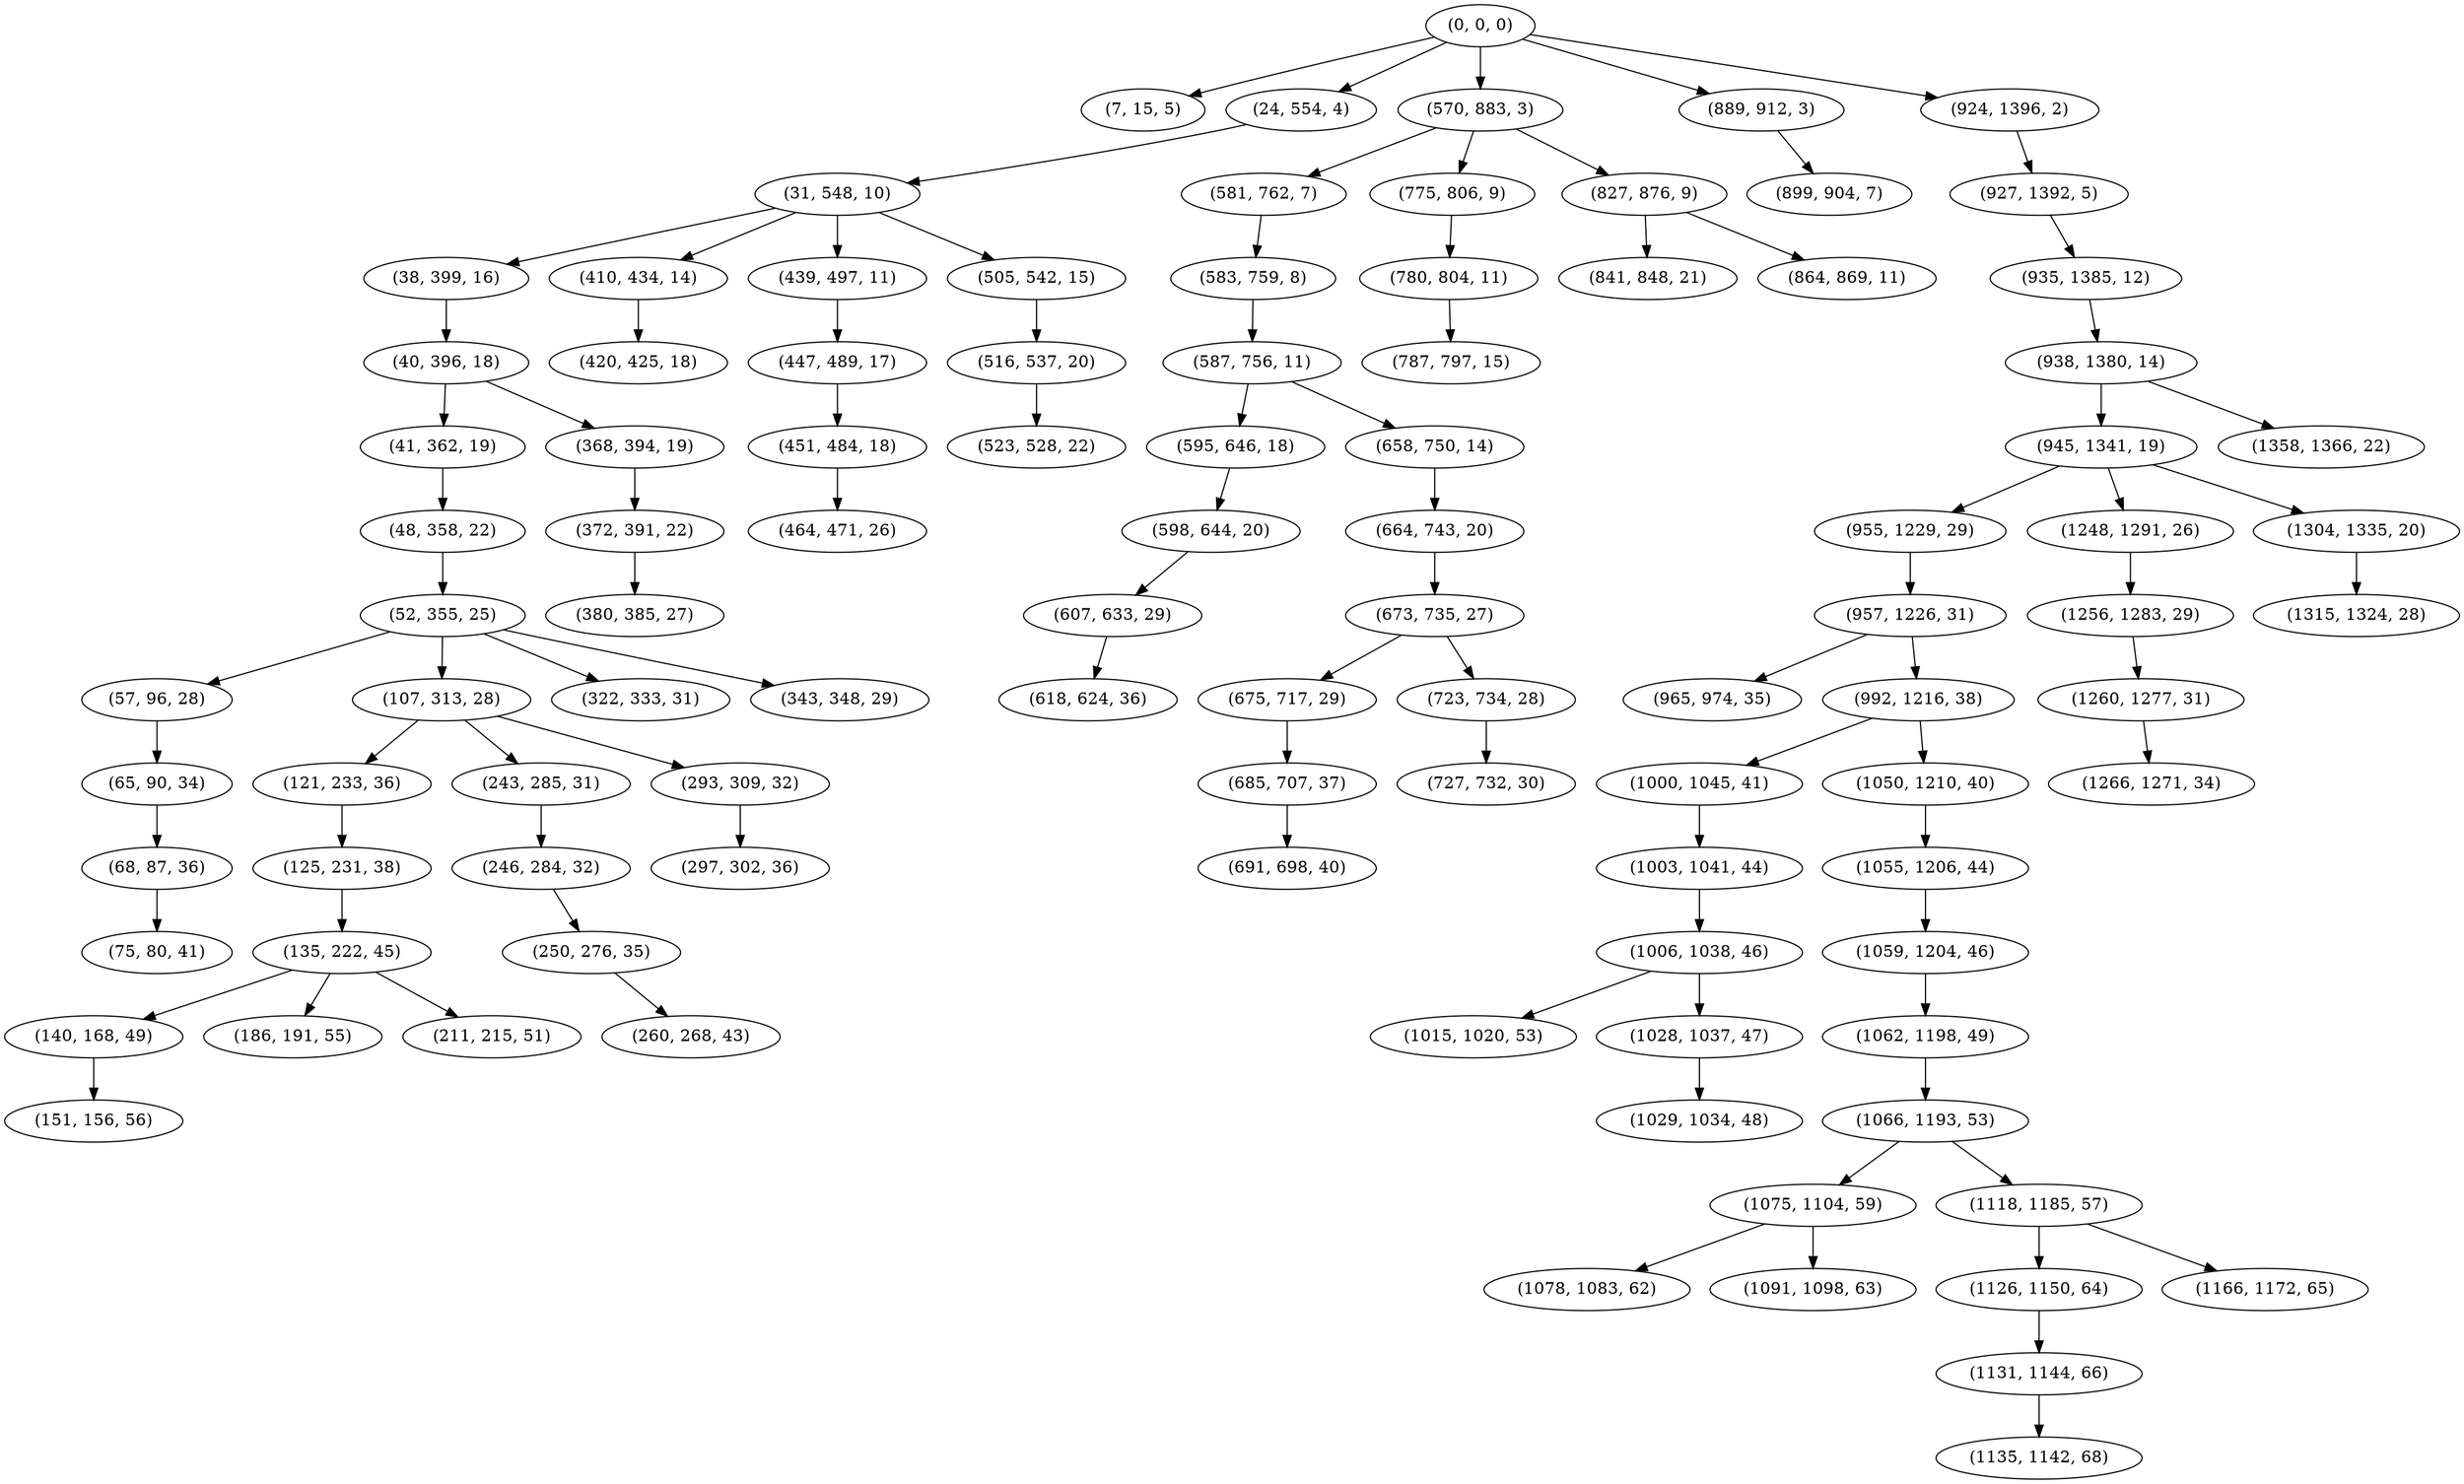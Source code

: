 digraph tree {
    "(0, 0, 0)";
    "(7, 15, 5)";
    "(24, 554, 4)";
    "(31, 548, 10)";
    "(38, 399, 16)";
    "(40, 396, 18)";
    "(41, 362, 19)";
    "(48, 358, 22)";
    "(52, 355, 25)";
    "(57, 96, 28)";
    "(65, 90, 34)";
    "(68, 87, 36)";
    "(75, 80, 41)";
    "(107, 313, 28)";
    "(121, 233, 36)";
    "(125, 231, 38)";
    "(135, 222, 45)";
    "(140, 168, 49)";
    "(151, 156, 56)";
    "(186, 191, 55)";
    "(211, 215, 51)";
    "(243, 285, 31)";
    "(246, 284, 32)";
    "(250, 276, 35)";
    "(260, 268, 43)";
    "(293, 309, 32)";
    "(297, 302, 36)";
    "(322, 333, 31)";
    "(343, 348, 29)";
    "(368, 394, 19)";
    "(372, 391, 22)";
    "(380, 385, 27)";
    "(410, 434, 14)";
    "(420, 425, 18)";
    "(439, 497, 11)";
    "(447, 489, 17)";
    "(451, 484, 18)";
    "(464, 471, 26)";
    "(505, 542, 15)";
    "(516, 537, 20)";
    "(523, 528, 22)";
    "(570, 883, 3)";
    "(581, 762, 7)";
    "(583, 759, 8)";
    "(587, 756, 11)";
    "(595, 646, 18)";
    "(598, 644, 20)";
    "(607, 633, 29)";
    "(618, 624, 36)";
    "(658, 750, 14)";
    "(664, 743, 20)";
    "(673, 735, 27)";
    "(675, 717, 29)";
    "(685, 707, 37)";
    "(691, 698, 40)";
    "(723, 734, 28)";
    "(727, 732, 30)";
    "(775, 806, 9)";
    "(780, 804, 11)";
    "(787, 797, 15)";
    "(827, 876, 9)";
    "(841, 848, 21)";
    "(864, 869, 11)";
    "(889, 912, 3)";
    "(899, 904, 7)";
    "(924, 1396, 2)";
    "(927, 1392, 5)";
    "(935, 1385, 12)";
    "(938, 1380, 14)";
    "(945, 1341, 19)";
    "(955, 1229, 29)";
    "(957, 1226, 31)";
    "(965, 974, 35)";
    "(992, 1216, 38)";
    "(1000, 1045, 41)";
    "(1003, 1041, 44)";
    "(1006, 1038, 46)";
    "(1015, 1020, 53)";
    "(1028, 1037, 47)";
    "(1029, 1034, 48)";
    "(1050, 1210, 40)";
    "(1055, 1206, 44)";
    "(1059, 1204, 46)";
    "(1062, 1198, 49)";
    "(1066, 1193, 53)";
    "(1075, 1104, 59)";
    "(1078, 1083, 62)";
    "(1091, 1098, 63)";
    "(1118, 1185, 57)";
    "(1126, 1150, 64)";
    "(1131, 1144, 66)";
    "(1135, 1142, 68)";
    "(1166, 1172, 65)";
    "(1248, 1291, 26)";
    "(1256, 1283, 29)";
    "(1260, 1277, 31)";
    "(1266, 1271, 34)";
    "(1304, 1335, 20)";
    "(1315, 1324, 28)";
    "(1358, 1366, 22)";
    "(0, 0, 0)" -> "(7, 15, 5)";
    "(0, 0, 0)" -> "(24, 554, 4)";
    "(0, 0, 0)" -> "(570, 883, 3)";
    "(0, 0, 0)" -> "(889, 912, 3)";
    "(0, 0, 0)" -> "(924, 1396, 2)";
    "(24, 554, 4)" -> "(31, 548, 10)";
    "(31, 548, 10)" -> "(38, 399, 16)";
    "(31, 548, 10)" -> "(410, 434, 14)";
    "(31, 548, 10)" -> "(439, 497, 11)";
    "(31, 548, 10)" -> "(505, 542, 15)";
    "(38, 399, 16)" -> "(40, 396, 18)";
    "(40, 396, 18)" -> "(41, 362, 19)";
    "(40, 396, 18)" -> "(368, 394, 19)";
    "(41, 362, 19)" -> "(48, 358, 22)";
    "(48, 358, 22)" -> "(52, 355, 25)";
    "(52, 355, 25)" -> "(57, 96, 28)";
    "(52, 355, 25)" -> "(107, 313, 28)";
    "(52, 355, 25)" -> "(322, 333, 31)";
    "(52, 355, 25)" -> "(343, 348, 29)";
    "(57, 96, 28)" -> "(65, 90, 34)";
    "(65, 90, 34)" -> "(68, 87, 36)";
    "(68, 87, 36)" -> "(75, 80, 41)";
    "(107, 313, 28)" -> "(121, 233, 36)";
    "(107, 313, 28)" -> "(243, 285, 31)";
    "(107, 313, 28)" -> "(293, 309, 32)";
    "(121, 233, 36)" -> "(125, 231, 38)";
    "(125, 231, 38)" -> "(135, 222, 45)";
    "(135, 222, 45)" -> "(140, 168, 49)";
    "(135, 222, 45)" -> "(186, 191, 55)";
    "(135, 222, 45)" -> "(211, 215, 51)";
    "(140, 168, 49)" -> "(151, 156, 56)";
    "(243, 285, 31)" -> "(246, 284, 32)";
    "(246, 284, 32)" -> "(250, 276, 35)";
    "(250, 276, 35)" -> "(260, 268, 43)";
    "(293, 309, 32)" -> "(297, 302, 36)";
    "(368, 394, 19)" -> "(372, 391, 22)";
    "(372, 391, 22)" -> "(380, 385, 27)";
    "(410, 434, 14)" -> "(420, 425, 18)";
    "(439, 497, 11)" -> "(447, 489, 17)";
    "(447, 489, 17)" -> "(451, 484, 18)";
    "(451, 484, 18)" -> "(464, 471, 26)";
    "(505, 542, 15)" -> "(516, 537, 20)";
    "(516, 537, 20)" -> "(523, 528, 22)";
    "(570, 883, 3)" -> "(581, 762, 7)";
    "(570, 883, 3)" -> "(775, 806, 9)";
    "(570, 883, 3)" -> "(827, 876, 9)";
    "(581, 762, 7)" -> "(583, 759, 8)";
    "(583, 759, 8)" -> "(587, 756, 11)";
    "(587, 756, 11)" -> "(595, 646, 18)";
    "(587, 756, 11)" -> "(658, 750, 14)";
    "(595, 646, 18)" -> "(598, 644, 20)";
    "(598, 644, 20)" -> "(607, 633, 29)";
    "(607, 633, 29)" -> "(618, 624, 36)";
    "(658, 750, 14)" -> "(664, 743, 20)";
    "(664, 743, 20)" -> "(673, 735, 27)";
    "(673, 735, 27)" -> "(675, 717, 29)";
    "(673, 735, 27)" -> "(723, 734, 28)";
    "(675, 717, 29)" -> "(685, 707, 37)";
    "(685, 707, 37)" -> "(691, 698, 40)";
    "(723, 734, 28)" -> "(727, 732, 30)";
    "(775, 806, 9)" -> "(780, 804, 11)";
    "(780, 804, 11)" -> "(787, 797, 15)";
    "(827, 876, 9)" -> "(841, 848, 21)";
    "(827, 876, 9)" -> "(864, 869, 11)";
    "(889, 912, 3)" -> "(899, 904, 7)";
    "(924, 1396, 2)" -> "(927, 1392, 5)";
    "(927, 1392, 5)" -> "(935, 1385, 12)";
    "(935, 1385, 12)" -> "(938, 1380, 14)";
    "(938, 1380, 14)" -> "(945, 1341, 19)";
    "(938, 1380, 14)" -> "(1358, 1366, 22)";
    "(945, 1341, 19)" -> "(955, 1229, 29)";
    "(945, 1341, 19)" -> "(1248, 1291, 26)";
    "(945, 1341, 19)" -> "(1304, 1335, 20)";
    "(955, 1229, 29)" -> "(957, 1226, 31)";
    "(957, 1226, 31)" -> "(965, 974, 35)";
    "(957, 1226, 31)" -> "(992, 1216, 38)";
    "(992, 1216, 38)" -> "(1000, 1045, 41)";
    "(992, 1216, 38)" -> "(1050, 1210, 40)";
    "(1000, 1045, 41)" -> "(1003, 1041, 44)";
    "(1003, 1041, 44)" -> "(1006, 1038, 46)";
    "(1006, 1038, 46)" -> "(1015, 1020, 53)";
    "(1006, 1038, 46)" -> "(1028, 1037, 47)";
    "(1028, 1037, 47)" -> "(1029, 1034, 48)";
    "(1050, 1210, 40)" -> "(1055, 1206, 44)";
    "(1055, 1206, 44)" -> "(1059, 1204, 46)";
    "(1059, 1204, 46)" -> "(1062, 1198, 49)";
    "(1062, 1198, 49)" -> "(1066, 1193, 53)";
    "(1066, 1193, 53)" -> "(1075, 1104, 59)";
    "(1066, 1193, 53)" -> "(1118, 1185, 57)";
    "(1075, 1104, 59)" -> "(1078, 1083, 62)";
    "(1075, 1104, 59)" -> "(1091, 1098, 63)";
    "(1118, 1185, 57)" -> "(1126, 1150, 64)";
    "(1118, 1185, 57)" -> "(1166, 1172, 65)";
    "(1126, 1150, 64)" -> "(1131, 1144, 66)";
    "(1131, 1144, 66)" -> "(1135, 1142, 68)";
    "(1248, 1291, 26)" -> "(1256, 1283, 29)";
    "(1256, 1283, 29)" -> "(1260, 1277, 31)";
    "(1260, 1277, 31)" -> "(1266, 1271, 34)";
    "(1304, 1335, 20)" -> "(1315, 1324, 28)";
}
